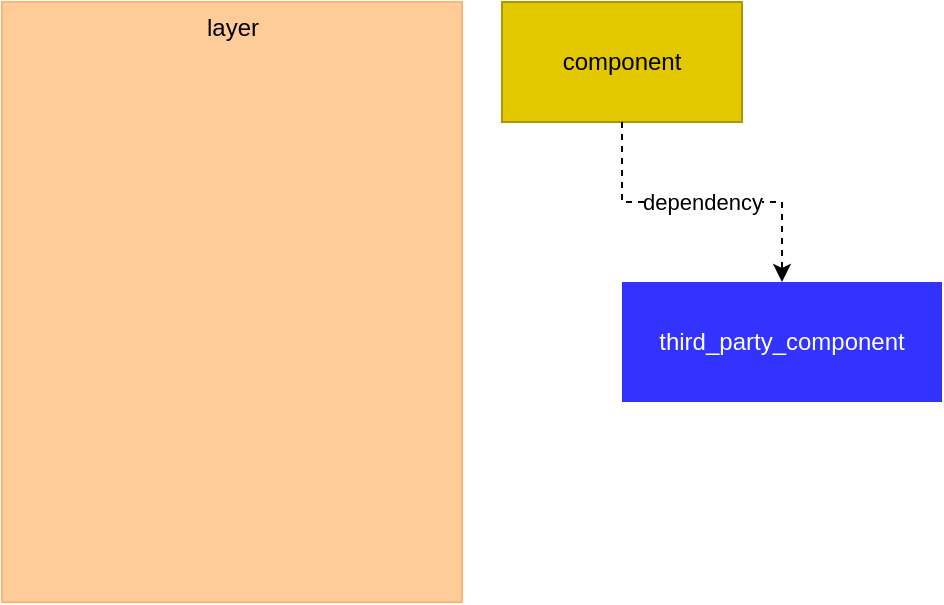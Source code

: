 <mxfile version="16.4.0" type="device"><diagram id="FJXtyWrBe1K7OXArR8eD" name="Page-1"><mxGraphModel dx="946" dy="609" grid="1" gridSize="10" guides="1" tooltips="1" connect="1" arrows="1" fold="1" page="1" pageScale="1" pageWidth="1169" pageHeight="827" math="0" shadow="0"><root><mxCell id="0"/><mxCell id="1" parent="0"/><mxCell id="Qe44GGPut51y1xRJRxPE-1" value="component" style="rounded=0;whiteSpace=wrap;html=1;fillColor=#e3c800;fontColor=#000000;strokeColor=#B09500;" parent="1" vertex="1"><mxGeometry x="250" width="120" height="60" as="geometry"/></mxCell><mxCell id="Qe44GGPut51y1xRJRxPE-2" value="layer" style="verticalLabelPosition=top;verticalAlign=bottom;html=1;shape=mxgraph.basic.polygon;polyCoords=[[0,0],[1,0],[1,0.25],[1,0.67],[1,1],[0.5,1],[0,1],[0,0.25]];polyline=0;fillColor=#FFCC99;strokeColor=#FFB570;fontColor=#000000;spacing=-20;labelPosition=center;align=center;labelBackgroundColor=none;" parent="1" vertex="1"><mxGeometry width="230" height="300" as="geometry"/></mxCell><mxCell id="Qe44GGPut51y1xRJRxPE-4" value="third_party_component" style="rounded=0;whiteSpace=wrap;html=1;fillColor=#3333FF;fontColor=#FFFFFF;strokeColor=none;" parent="1" vertex="1"><mxGeometry x="310" y="140" width="160" height="60" as="geometry"/></mxCell><mxCell id="xq3rTXSE11Fydh_WdFUK-1" value="dependency" style="edgeStyle=orthogonalEdgeStyle;rounded=0;orthogonalLoop=1;jettySize=auto;html=1;entryX=0.5;entryY=0;entryDx=0;entryDy=0;dashed=1;exitX=0.5;exitY=1;exitDx=0;exitDy=0;" parent="1" source="Qe44GGPut51y1xRJRxPE-1" target="Qe44GGPut51y1xRJRxPE-4" edge="1"><mxGeometry relative="1" as="geometry"><mxPoint x="1720" y="200" as="sourcePoint"/><mxPoint x="340" y="220" as="targetPoint"/></mxGeometry></mxCell></root></mxGraphModel></diagram></mxfile>
